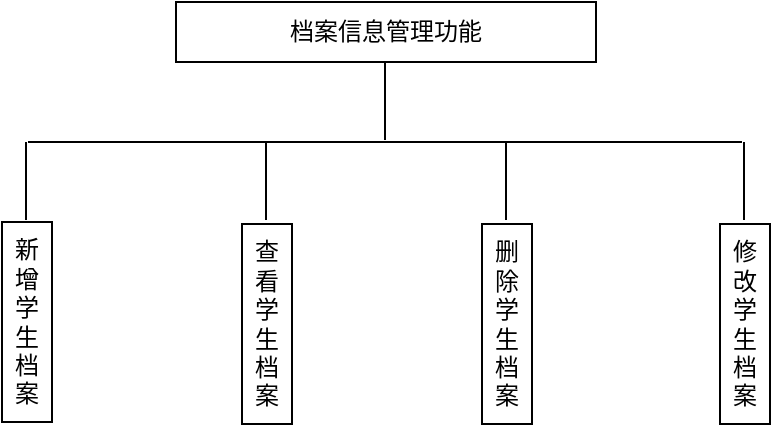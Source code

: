 <mxfile version="22.0.4" type="github">
  <diagram name="第 1 页" id="6FLoj00Mrwi2u7fexnqR">
    <mxGraphModel dx="1562" dy="830" grid="1" gridSize="10" guides="1" tooltips="1" connect="1" arrows="1" fold="1" page="1" pageScale="1" pageWidth="827" pageHeight="1169" math="0" shadow="0">
      <root>
        <mxCell id="0" />
        <mxCell id="1" parent="0" />
        <mxCell id="ZDGl9QlbJMYVPg04EKXe-1" value="&lt;font face=&quot;宋体&quot;&gt;档案信息管理功能&lt;/font&gt;" style="rounded=0;whiteSpace=wrap;html=1;" parent="1" vertex="1">
          <mxGeometry x="197" y="90" width="210" height="30" as="geometry" />
        </mxCell>
        <mxCell id="ZDGl9QlbJMYVPg04EKXe-3" value="&lt;font face=&quot;宋体&quot;&gt;查看学生档案&lt;/font&gt;" style="rounded=0;whiteSpace=wrap;html=1;" parent="1" vertex="1">
          <mxGeometry x="230" y="201" width="25" height="100" as="geometry" />
        </mxCell>
        <mxCell id="ZDGl9QlbJMYVPg04EKXe-4" value="" style="endArrow=none;html=1;rounded=0;" parent="1" edge="1">
          <mxGeometry width="50" height="50" relative="1" as="geometry">
            <mxPoint x="123" y="160" as="sourcePoint" />
            <mxPoint x="480" y="160" as="targetPoint" />
          </mxGeometry>
        </mxCell>
        <mxCell id="ZDGl9QlbJMYVPg04EKXe-5" value="&lt;font face=&quot;宋体&quot;&gt;新增学生档案&lt;/font&gt;" style="rounded=0;whiteSpace=wrap;html=1;" parent="1" vertex="1">
          <mxGeometry x="110" y="200" width="25" height="100" as="geometry" />
        </mxCell>
        <mxCell id="ZDGl9QlbJMYVPg04EKXe-7" value="&lt;font face=&quot;宋体&quot;&gt;删除学生档案&lt;/font&gt;" style="rounded=0;whiteSpace=wrap;html=1;" parent="1" vertex="1">
          <mxGeometry x="350" y="201" width="25" height="100" as="geometry" />
        </mxCell>
        <mxCell id="ZDGl9QlbJMYVPg04EKXe-9" value="&lt;font face=&quot;宋体&quot;&gt;修改学生档案&lt;/font&gt;" style="rounded=0;whiteSpace=wrap;html=1;" parent="1" vertex="1">
          <mxGeometry x="469" y="201" width="25" height="100" as="geometry" />
        </mxCell>
        <mxCell id="-St0ENnQOHlE_rttkxcH-1" value="" style="endArrow=none;html=1;rounded=0;" edge="1" parent="1">
          <mxGeometry width="50" height="50" relative="1" as="geometry">
            <mxPoint x="301.5" y="159" as="sourcePoint" />
            <mxPoint x="301.5" y="120" as="targetPoint" />
          </mxGeometry>
        </mxCell>
        <mxCell id="-St0ENnQOHlE_rttkxcH-2" value="" style="endArrow=none;html=1;rounded=0;" edge="1" parent="1">
          <mxGeometry width="50" height="50" relative="1" as="geometry">
            <mxPoint x="122" y="199" as="sourcePoint" />
            <mxPoint x="122" y="160" as="targetPoint" />
          </mxGeometry>
        </mxCell>
        <mxCell id="-St0ENnQOHlE_rttkxcH-3" value="" style="endArrow=none;html=1;rounded=0;" edge="1" parent="1">
          <mxGeometry width="50" height="50" relative="1" as="geometry">
            <mxPoint x="242" y="199" as="sourcePoint" />
            <mxPoint x="242" y="160" as="targetPoint" />
          </mxGeometry>
        </mxCell>
        <mxCell id="-St0ENnQOHlE_rttkxcH-4" value="" style="endArrow=none;html=1;rounded=0;" edge="1" parent="1">
          <mxGeometry width="50" height="50" relative="1" as="geometry">
            <mxPoint x="481" y="199" as="sourcePoint" />
            <mxPoint x="481" y="160" as="targetPoint" />
          </mxGeometry>
        </mxCell>
        <mxCell id="-St0ENnQOHlE_rttkxcH-5" value="" style="endArrow=none;html=1;rounded=0;" edge="1" parent="1">
          <mxGeometry width="50" height="50" relative="1" as="geometry">
            <mxPoint x="362" y="199" as="sourcePoint" />
            <mxPoint x="362" y="160" as="targetPoint" />
          </mxGeometry>
        </mxCell>
      </root>
    </mxGraphModel>
  </diagram>
</mxfile>
